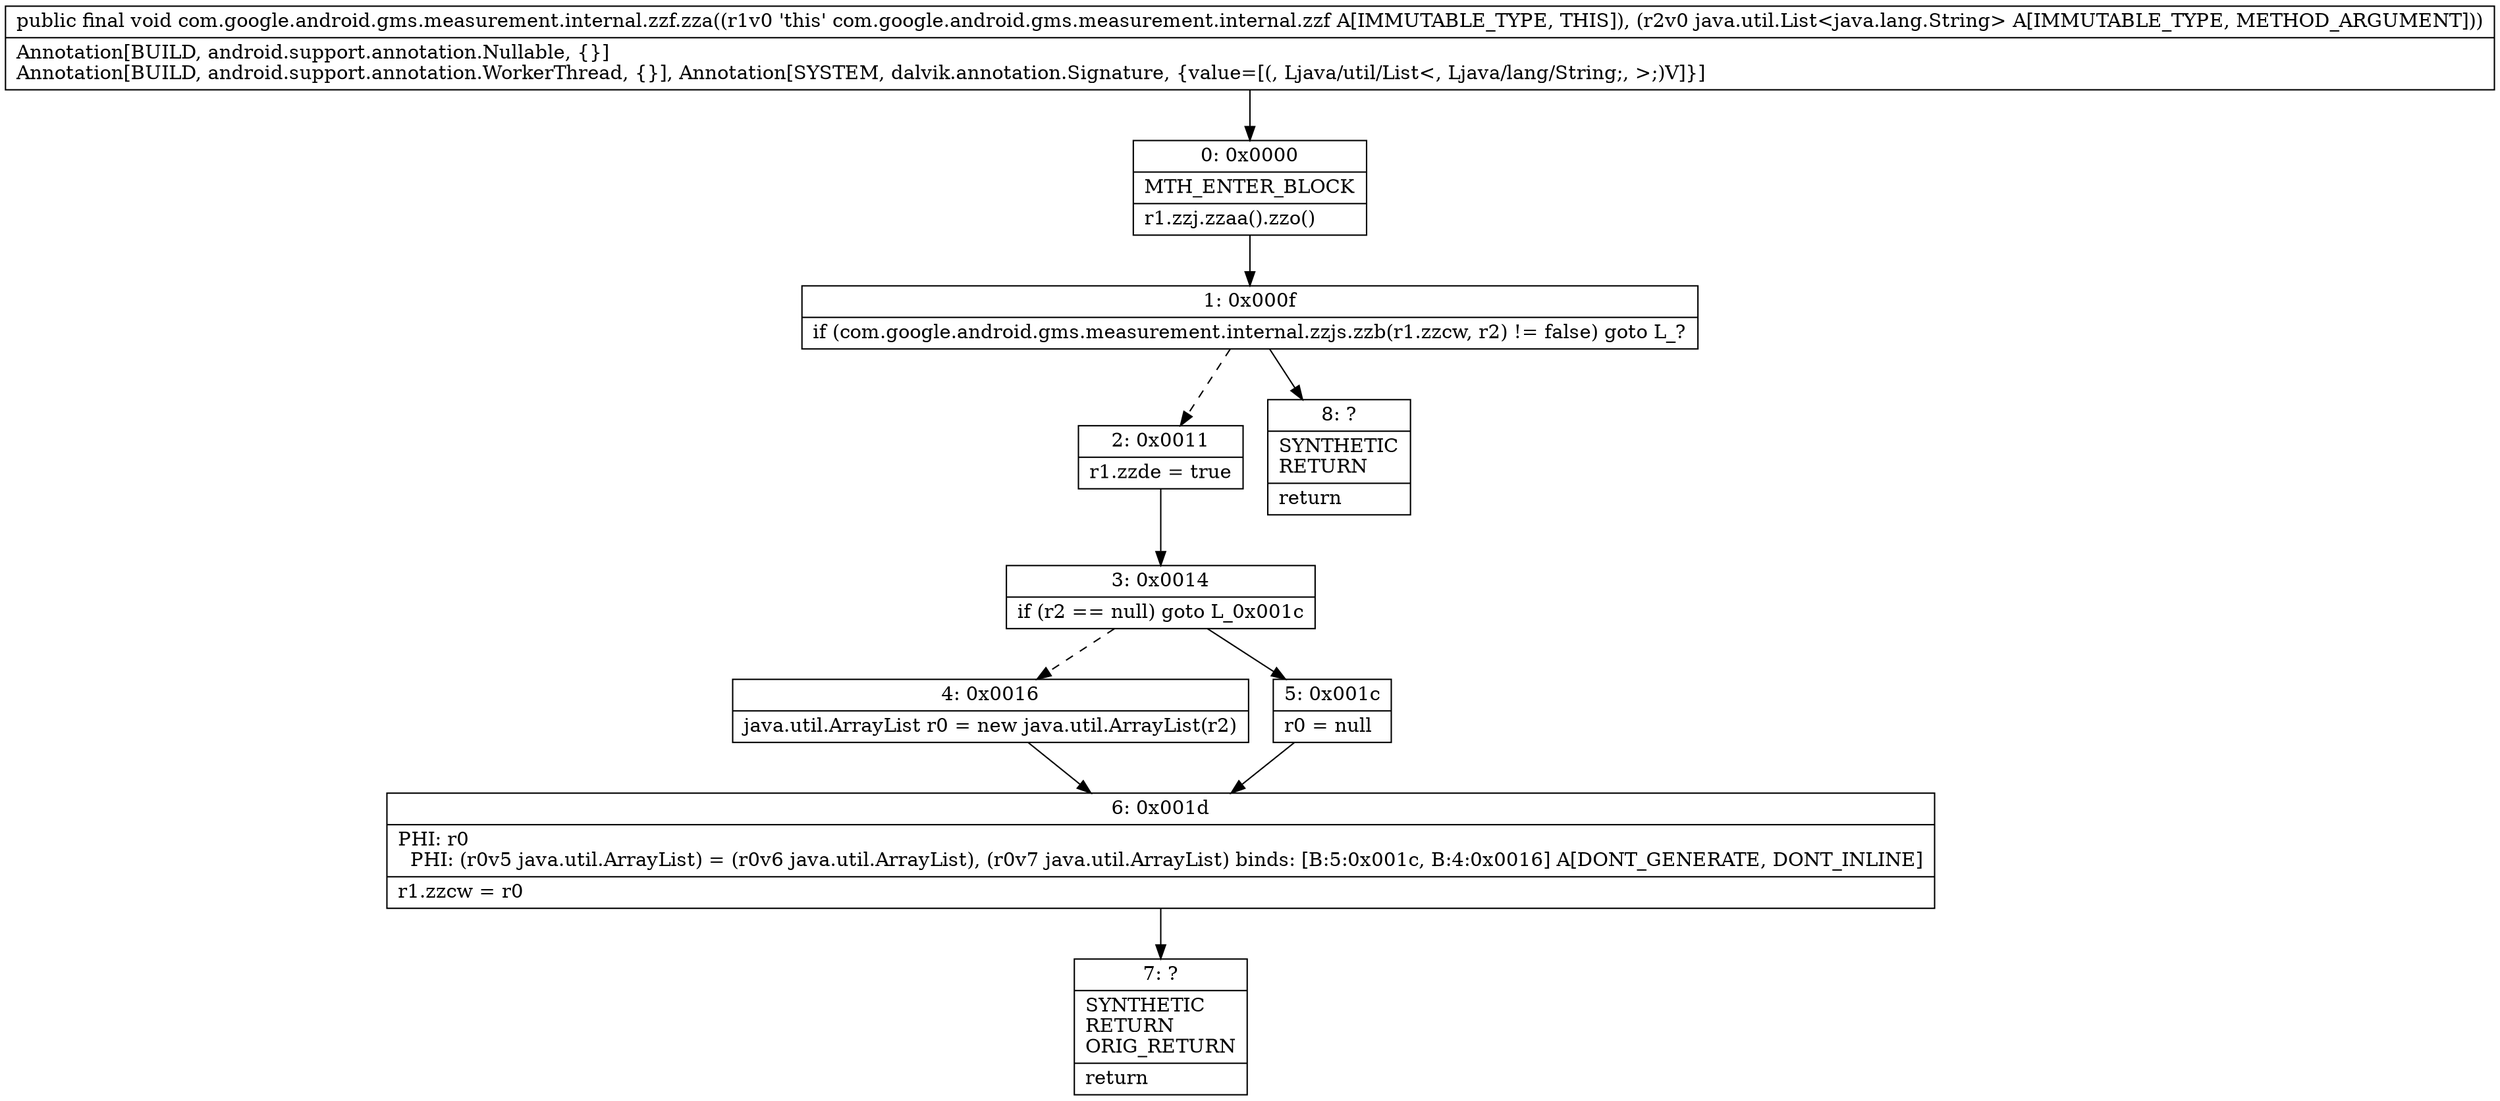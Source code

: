 digraph "CFG forcom.google.android.gms.measurement.internal.zzf.zza(Ljava\/util\/List;)V" {
Node_0 [shape=record,label="{0\:\ 0x0000|MTH_ENTER_BLOCK\l|r1.zzj.zzaa().zzo()\l}"];
Node_1 [shape=record,label="{1\:\ 0x000f|if (com.google.android.gms.measurement.internal.zzjs.zzb(r1.zzcw, r2) != false) goto L_?\l}"];
Node_2 [shape=record,label="{2\:\ 0x0011|r1.zzde = true\l}"];
Node_3 [shape=record,label="{3\:\ 0x0014|if (r2 == null) goto L_0x001c\l}"];
Node_4 [shape=record,label="{4\:\ 0x0016|java.util.ArrayList r0 = new java.util.ArrayList(r2)\l}"];
Node_5 [shape=record,label="{5\:\ 0x001c|r0 = null\l}"];
Node_6 [shape=record,label="{6\:\ 0x001d|PHI: r0 \l  PHI: (r0v5 java.util.ArrayList) = (r0v6 java.util.ArrayList), (r0v7 java.util.ArrayList) binds: [B:5:0x001c, B:4:0x0016] A[DONT_GENERATE, DONT_INLINE]\l|r1.zzcw = r0\l}"];
Node_7 [shape=record,label="{7\:\ ?|SYNTHETIC\lRETURN\lORIG_RETURN\l|return\l}"];
Node_8 [shape=record,label="{8\:\ ?|SYNTHETIC\lRETURN\l|return\l}"];
MethodNode[shape=record,label="{public final void com.google.android.gms.measurement.internal.zzf.zza((r1v0 'this' com.google.android.gms.measurement.internal.zzf A[IMMUTABLE_TYPE, THIS]), (r2v0 java.util.List\<java.lang.String\> A[IMMUTABLE_TYPE, METHOD_ARGUMENT]))  | Annotation[BUILD, android.support.annotation.Nullable, \{\}]\lAnnotation[BUILD, android.support.annotation.WorkerThread, \{\}], Annotation[SYSTEM, dalvik.annotation.Signature, \{value=[(, Ljava\/util\/List\<, Ljava\/lang\/String;, \>;)V]\}]\l}"];
MethodNode -> Node_0;
Node_0 -> Node_1;
Node_1 -> Node_2[style=dashed];
Node_1 -> Node_8;
Node_2 -> Node_3;
Node_3 -> Node_4[style=dashed];
Node_3 -> Node_5;
Node_4 -> Node_6;
Node_5 -> Node_6;
Node_6 -> Node_7;
}


